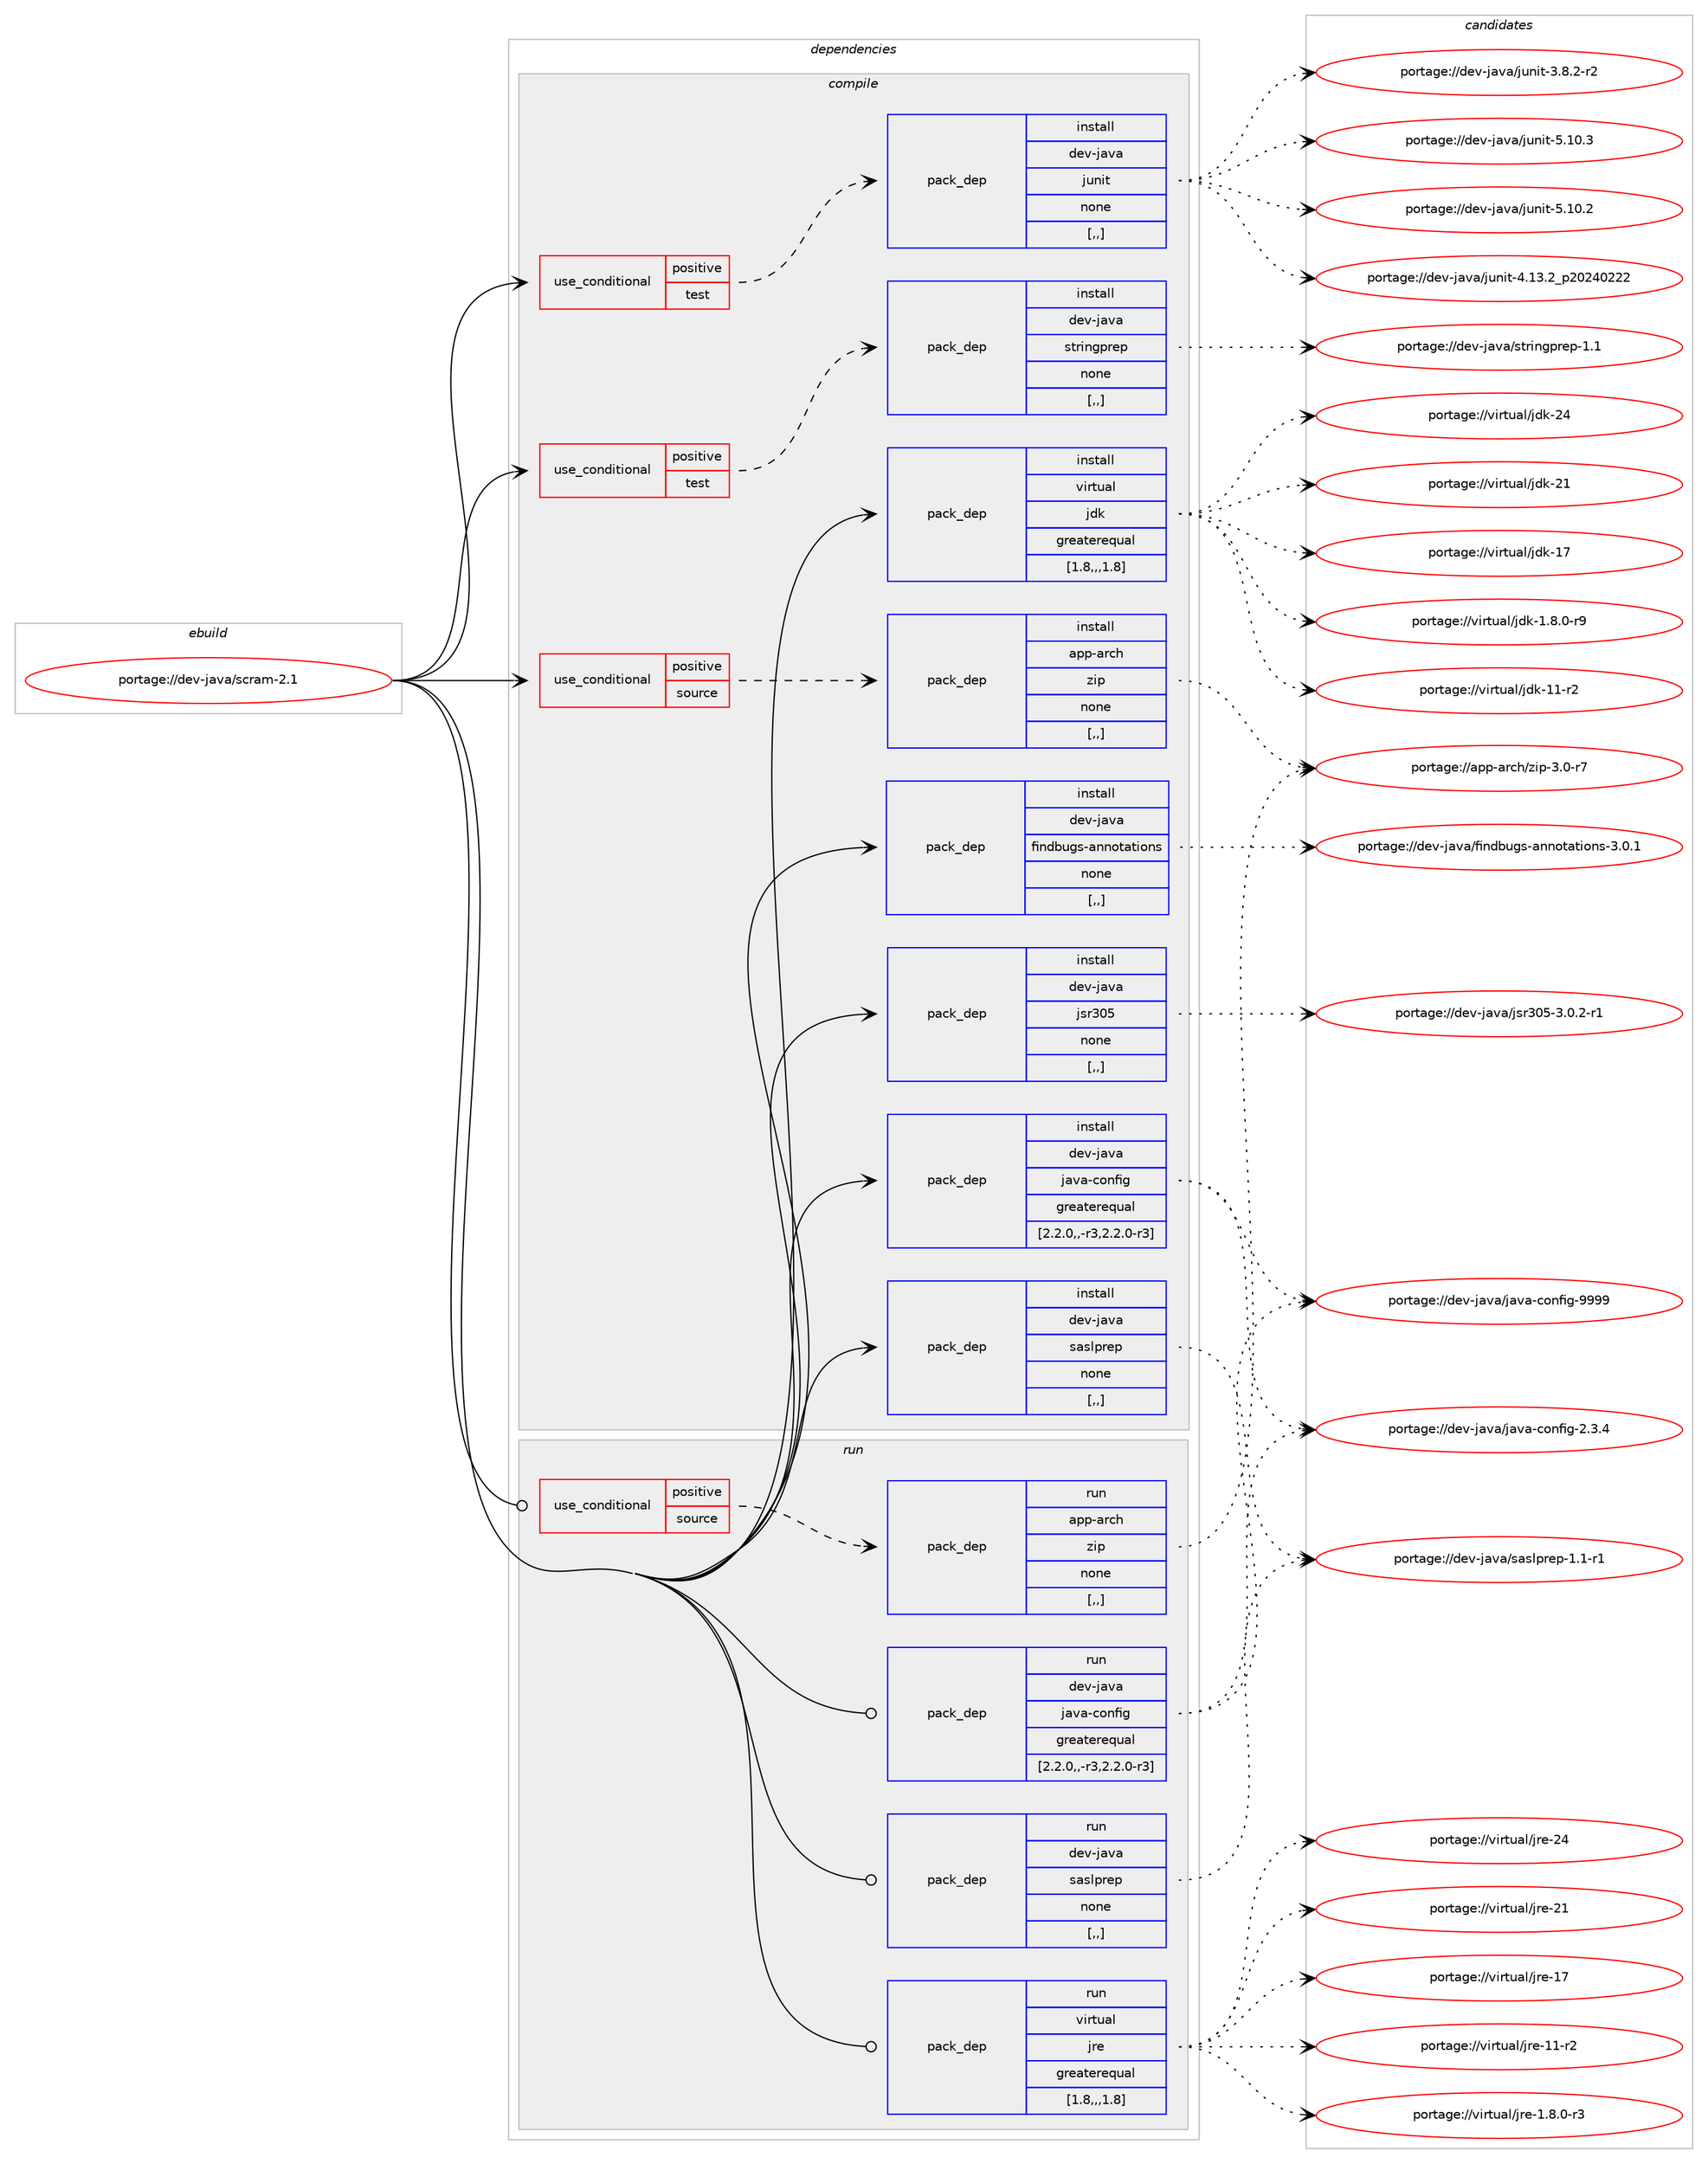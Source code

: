 digraph prolog {

# *************
# Graph options
# *************

newrank=true;
concentrate=true;
compound=true;
graph [rankdir=LR,fontname=Helvetica,fontsize=10,ranksep=1.5];#, ranksep=2.5, nodesep=0.2];
edge  [arrowhead=vee];
node  [fontname=Helvetica,fontsize=10];

# **********
# The ebuild
# **********

subgraph cluster_leftcol {
color=gray;
label=<<i>ebuild</i>>;
id [label="portage://dev-java/scram-2.1", color=red, width=4, href="../dev-java/scram-2.1.svg"];
}

# ****************
# The dependencies
# ****************

subgraph cluster_midcol {
color=gray;
label=<<i>dependencies</i>>;
subgraph cluster_compile {
fillcolor="#eeeeee";
style=filled;
label=<<i>compile</i>>;
subgraph cond152555 {
dependency591044 [label=<<TABLE BORDER="0" CELLBORDER="1" CELLSPACING="0" CELLPADDING="4"><TR><TD ROWSPAN="3" CELLPADDING="10">use_conditional</TD></TR><TR><TD>positive</TD></TR><TR><TD>source</TD></TR></TABLE>>, shape=none, color=red];
subgraph pack433830 {
dependency591045 [label=<<TABLE BORDER="0" CELLBORDER="1" CELLSPACING="0" CELLPADDING="4" WIDTH="220"><TR><TD ROWSPAN="6" CELLPADDING="30">pack_dep</TD></TR><TR><TD WIDTH="110">install</TD></TR><TR><TD>app-arch</TD></TR><TR><TD>zip</TD></TR><TR><TD>none</TD></TR><TR><TD>[,,]</TD></TR></TABLE>>, shape=none, color=blue];
}
dependency591044:e -> dependency591045:w [weight=20,style="dashed",arrowhead="vee"];
}
id:e -> dependency591044:w [weight=20,style="solid",arrowhead="vee"];
subgraph cond152556 {
dependency591046 [label=<<TABLE BORDER="0" CELLBORDER="1" CELLSPACING="0" CELLPADDING="4"><TR><TD ROWSPAN="3" CELLPADDING="10">use_conditional</TD></TR><TR><TD>positive</TD></TR><TR><TD>test</TD></TR></TABLE>>, shape=none, color=red];
subgraph pack433831 {
dependency591047 [label=<<TABLE BORDER="0" CELLBORDER="1" CELLSPACING="0" CELLPADDING="4" WIDTH="220"><TR><TD ROWSPAN="6" CELLPADDING="30">pack_dep</TD></TR><TR><TD WIDTH="110">install</TD></TR><TR><TD>dev-java</TD></TR><TR><TD>junit</TD></TR><TR><TD>none</TD></TR><TR><TD>[,,]</TD></TR></TABLE>>, shape=none, color=blue];
}
dependency591046:e -> dependency591047:w [weight=20,style="dashed",arrowhead="vee"];
}
id:e -> dependency591046:w [weight=20,style="solid",arrowhead="vee"];
subgraph cond152557 {
dependency591048 [label=<<TABLE BORDER="0" CELLBORDER="1" CELLSPACING="0" CELLPADDING="4"><TR><TD ROWSPAN="3" CELLPADDING="10">use_conditional</TD></TR><TR><TD>positive</TD></TR><TR><TD>test</TD></TR></TABLE>>, shape=none, color=red];
subgraph pack433832 {
dependency591049 [label=<<TABLE BORDER="0" CELLBORDER="1" CELLSPACING="0" CELLPADDING="4" WIDTH="220"><TR><TD ROWSPAN="6" CELLPADDING="30">pack_dep</TD></TR><TR><TD WIDTH="110">install</TD></TR><TR><TD>dev-java</TD></TR><TR><TD>stringprep</TD></TR><TR><TD>none</TD></TR><TR><TD>[,,]</TD></TR></TABLE>>, shape=none, color=blue];
}
dependency591048:e -> dependency591049:w [weight=20,style="dashed",arrowhead="vee"];
}
id:e -> dependency591048:w [weight=20,style="solid",arrowhead="vee"];
subgraph pack433833 {
dependency591050 [label=<<TABLE BORDER="0" CELLBORDER="1" CELLSPACING="0" CELLPADDING="4" WIDTH="220"><TR><TD ROWSPAN="6" CELLPADDING="30">pack_dep</TD></TR><TR><TD WIDTH="110">install</TD></TR><TR><TD>dev-java</TD></TR><TR><TD>findbugs-annotations</TD></TR><TR><TD>none</TD></TR><TR><TD>[,,]</TD></TR></TABLE>>, shape=none, color=blue];
}
id:e -> dependency591050:w [weight=20,style="solid",arrowhead="vee"];
subgraph pack433834 {
dependency591051 [label=<<TABLE BORDER="0" CELLBORDER="1" CELLSPACING="0" CELLPADDING="4" WIDTH="220"><TR><TD ROWSPAN="6" CELLPADDING="30">pack_dep</TD></TR><TR><TD WIDTH="110">install</TD></TR><TR><TD>dev-java</TD></TR><TR><TD>java-config</TD></TR><TR><TD>greaterequal</TD></TR><TR><TD>[2.2.0,,-r3,2.2.0-r3]</TD></TR></TABLE>>, shape=none, color=blue];
}
id:e -> dependency591051:w [weight=20,style="solid",arrowhead="vee"];
subgraph pack433835 {
dependency591052 [label=<<TABLE BORDER="0" CELLBORDER="1" CELLSPACING="0" CELLPADDING="4" WIDTH="220"><TR><TD ROWSPAN="6" CELLPADDING="30">pack_dep</TD></TR><TR><TD WIDTH="110">install</TD></TR><TR><TD>dev-java</TD></TR><TR><TD>jsr305</TD></TR><TR><TD>none</TD></TR><TR><TD>[,,]</TD></TR></TABLE>>, shape=none, color=blue];
}
id:e -> dependency591052:w [weight=20,style="solid",arrowhead="vee"];
subgraph pack433836 {
dependency591053 [label=<<TABLE BORDER="0" CELLBORDER="1" CELLSPACING="0" CELLPADDING="4" WIDTH="220"><TR><TD ROWSPAN="6" CELLPADDING="30">pack_dep</TD></TR><TR><TD WIDTH="110">install</TD></TR><TR><TD>dev-java</TD></TR><TR><TD>saslprep</TD></TR><TR><TD>none</TD></TR><TR><TD>[,,]</TD></TR></TABLE>>, shape=none, color=blue];
}
id:e -> dependency591053:w [weight=20,style="solid",arrowhead="vee"];
subgraph pack433837 {
dependency591054 [label=<<TABLE BORDER="0" CELLBORDER="1" CELLSPACING="0" CELLPADDING="4" WIDTH="220"><TR><TD ROWSPAN="6" CELLPADDING="30">pack_dep</TD></TR><TR><TD WIDTH="110">install</TD></TR><TR><TD>virtual</TD></TR><TR><TD>jdk</TD></TR><TR><TD>greaterequal</TD></TR><TR><TD>[1.8,,,1.8]</TD></TR></TABLE>>, shape=none, color=blue];
}
id:e -> dependency591054:w [weight=20,style="solid",arrowhead="vee"];
}
subgraph cluster_compileandrun {
fillcolor="#eeeeee";
style=filled;
label=<<i>compile and run</i>>;
}
subgraph cluster_run {
fillcolor="#eeeeee";
style=filled;
label=<<i>run</i>>;
subgraph cond152558 {
dependency591055 [label=<<TABLE BORDER="0" CELLBORDER="1" CELLSPACING="0" CELLPADDING="4"><TR><TD ROWSPAN="3" CELLPADDING="10">use_conditional</TD></TR><TR><TD>positive</TD></TR><TR><TD>source</TD></TR></TABLE>>, shape=none, color=red];
subgraph pack433838 {
dependency591056 [label=<<TABLE BORDER="0" CELLBORDER="1" CELLSPACING="0" CELLPADDING="4" WIDTH="220"><TR><TD ROWSPAN="6" CELLPADDING="30">pack_dep</TD></TR><TR><TD WIDTH="110">run</TD></TR><TR><TD>app-arch</TD></TR><TR><TD>zip</TD></TR><TR><TD>none</TD></TR><TR><TD>[,,]</TD></TR></TABLE>>, shape=none, color=blue];
}
dependency591055:e -> dependency591056:w [weight=20,style="dashed",arrowhead="vee"];
}
id:e -> dependency591055:w [weight=20,style="solid",arrowhead="odot"];
subgraph pack433839 {
dependency591057 [label=<<TABLE BORDER="0" CELLBORDER="1" CELLSPACING="0" CELLPADDING="4" WIDTH="220"><TR><TD ROWSPAN="6" CELLPADDING="30">pack_dep</TD></TR><TR><TD WIDTH="110">run</TD></TR><TR><TD>dev-java</TD></TR><TR><TD>java-config</TD></TR><TR><TD>greaterequal</TD></TR><TR><TD>[2.2.0,,-r3,2.2.0-r3]</TD></TR></TABLE>>, shape=none, color=blue];
}
id:e -> dependency591057:w [weight=20,style="solid",arrowhead="odot"];
subgraph pack433840 {
dependency591058 [label=<<TABLE BORDER="0" CELLBORDER="1" CELLSPACING="0" CELLPADDING="4" WIDTH="220"><TR><TD ROWSPAN="6" CELLPADDING="30">pack_dep</TD></TR><TR><TD WIDTH="110">run</TD></TR><TR><TD>dev-java</TD></TR><TR><TD>saslprep</TD></TR><TR><TD>none</TD></TR><TR><TD>[,,]</TD></TR></TABLE>>, shape=none, color=blue];
}
id:e -> dependency591058:w [weight=20,style="solid",arrowhead="odot"];
subgraph pack433841 {
dependency591059 [label=<<TABLE BORDER="0" CELLBORDER="1" CELLSPACING="0" CELLPADDING="4" WIDTH="220"><TR><TD ROWSPAN="6" CELLPADDING="30">pack_dep</TD></TR><TR><TD WIDTH="110">run</TD></TR><TR><TD>virtual</TD></TR><TR><TD>jre</TD></TR><TR><TD>greaterequal</TD></TR><TR><TD>[1.8,,,1.8]</TD></TR></TABLE>>, shape=none, color=blue];
}
id:e -> dependency591059:w [weight=20,style="solid",arrowhead="odot"];
}
}

# **************
# The candidates
# **************

subgraph cluster_choices {
rank=same;
color=gray;
label=<<i>candidates</i>>;

subgraph choice433830 {
color=black;
nodesep=1;
choice9711211245971149910447122105112455146484511455 [label="portage://app-arch/zip-3.0-r7", color=red, width=4,href="../app-arch/zip-3.0-r7.svg"];
dependency591045:e -> choice9711211245971149910447122105112455146484511455:w [style=dotted,weight="100"];
}
subgraph choice433831 {
color=black;
nodesep=1;
choice1001011184510697118974710611711010511645534649484651 [label="portage://dev-java/junit-5.10.3", color=red, width=4,href="../dev-java/junit-5.10.3.svg"];
choice1001011184510697118974710611711010511645534649484650 [label="portage://dev-java/junit-5.10.2", color=red, width=4,href="../dev-java/junit-5.10.2.svg"];
choice1001011184510697118974710611711010511645524649514650951125048505248505050 [label="portage://dev-java/junit-4.13.2_p20240222", color=red, width=4,href="../dev-java/junit-4.13.2_p20240222.svg"];
choice100101118451069711897471061171101051164551465646504511450 [label="portage://dev-java/junit-3.8.2-r2", color=red, width=4,href="../dev-java/junit-3.8.2-r2.svg"];
dependency591047:e -> choice1001011184510697118974710611711010511645534649484651:w [style=dotted,weight="100"];
dependency591047:e -> choice1001011184510697118974710611711010511645534649484650:w [style=dotted,weight="100"];
dependency591047:e -> choice1001011184510697118974710611711010511645524649514650951125048505248505050:w [style=dotted,weight="100"];
dependency591047:e -> choice100101118451069711897471061171101051164551465646504511450:w [style=dotted,weight="100"];
}
subgraph choice433832 {
color=black;
nodesep=1;
choice1001011184510697118974711511611410511010311211410111245494649 [label="portage://dev-java/stringprep-1.1", color=red, width=4,href="../dev-java/stringprep-1.1.svg"];
dependency591049:e -> choice1001011184510697118974711511611410511010311211410111245494649:w [style=dotted,weight="100"];
}
subgraph choice433833 {
color=black;
nodesep=1;
choice1001011184510697118974710210511010098117103115459711011011111697116105111110115455146484649 [label="portage://dev-java/findbugs-annotations-3.0.1", color=red, width=4,href="../dev-java/findbugs-annotations-3.0.1.svg"];
dependency591050:e -> choice1001011184510697118974710210511010098117103115459711011011111697116105111110115455146484649:w [style=dotted,weight="100"];
}
subgraph choice433834 {
color=black;
nodesep=1;
choice10010111845106971189747106971189745991111101021051034557575757 [label="portage://dev-java/java-config-9999", color=red, width=4,href="../dev-java/java-config-9999.svg"];
choice1001011184510697118974710697118974599111110102105103455046514652 [label="portage://dev-java/java-config-2.3.4", color=red, width=4,href="../dev-java/java-config-2.3.4.svg"];
dependency591051:e -> choice10010111845106971189747106971189745991111101021051034557575757:w [style=dotted,weight="100"];
dependency591051:e -> choice1001011184510697118974710697118974599111110102105103455046514652:w [style=dotted,weight="100"];
}
subgraph choice433835 {
color=black;
nodesep=1;
choice100101118451069711897471061151145148534551464846504511449 [label="portage://dev-java/jsr305-3.0.2-r1", color=red, width=4,href="../dev-java/jsr305-3.0.2-r1.svg"];
dependency591052:e -> choice100101118451069711897471061151145148534551464846504511449:w [style=dotted,weight="100"];
}
subgraph choice433836 {
color=black;
nodesep=1;
choice1001011184510697118974711597115108112114101112454946494511449 [label="portage://dev-java/saslprep-1.1-r1", color=red, width=4,href="../dev-java/saslprep-1.1-r1.svg"];
dependency591053:e -> choice1001011184510697118974711597115108112114101112454946494511449:w [style=dotted,weight="100"];
}
subgraph choice433837 {
color=black;
nodesep=1;
choice1181051141161179710847106100107455052 [label="portage://virtual/jdk-24", color=red, width=4,href="../virtual/jdk-24.svg"];
choice1181051141161179710847106100107455049 [label="portage://virtual/jdk-21", color=red, width=4,href="../virtual/jdk-21.svg"];
choice1181051141161179710847106100107454955 [label="portage://virtual/jdk-17", color=red, width=4,href="../virtual/jdk-17.svg"];
choice11810511411611797108471061001074549494511450 [label="portage://virtual/jdk-11-r2", color=red, width=4,href="../virtual/jdk-11-r2.svg"];
choice11810511411611797108471061001074549465646484511457 [label="portage://virtual/jdk-1.8.0-r9", color=red, width=4,href="../virtual/jdk-1.8.0-r9.svg"];
dependency591054:e -> choice1181051141161179710847106100107455052:w [style=dotted,weight="100"];
dependency591054:e -> choice1181051141161179710847106100107455049:w [style=dotted,weight="100"];
dependency591054:e -> choice1181051141161179710847106100107454955:w [style=dotted,weight="100"];
dependency591054:e -> choice11810511411611797108471061001074549494511450:w [style=dotted,weight="100"];
dependency591054:e -> choice11810511411611797108471061001074549465646484511457:w [style=dotted,weight="100"];
}
subgraph choice433838 {
color=black;
nodesep=1;
choice9711211245971149910447122105112455146484511455 [label="portage://app-arch/zip-3.0-r7", color=red, width=4,href="../app-arch/zip-3.0-r7.svg"];
dependency591056:e -> choice9711211245971149910447122105112455146484511455:w [style=dotted,weight="100"];
}
subgraph choice433839 {
color=black;
nodesep=1;
choice10010111845106971189747106971189745991111101021051034557575757 [label="portage://dev-java/java-config-9999", color=red, width=4,href="../dev-java/java-config-9999.svg"];
choice1001011184510697118974710697118974599111110102105103455046514652 [label="portage://dev-java/java-config-2.3.4", color=red, width=4,href="../dev-java/java-config-2.3.4.svg"];
dependency591057:e -> choice10010111845106971189747106971189745991111101021051034557575757:w [style=dotted,weight="100"];
dependency591057:e -> choice1001011184510697118974710697118974599111110102105103455046514652:w [style=dotted,weight="100"];
}
subgraph choice433840 {
color=black;
nodesep=1;
choice1001011184510697118974711597115108112114101112454946494511449 [label="portage://dev-java/saslprep-1.1-r1", color=red, width=4,href="../dev-java/saslprep-1.1-r1.svg"];
dependency591058:e -> choice1001011184510697118974711597115108112114101112454946494511449:w [style=dotted,weight="100"];
}
subgraph choice433841 {
color=black;
nodesep=1;
choice1181051141161179710847106114101455052 [label="portage://virtual/jre-24", color=red, width=4,href="../virtual/jre-24.svg"];
choice1181051141161179710847106114101455049 [label="portage://virtual/jre-21", color=red, width=4,href="../virtual/jre-21.svg"];
choice1181051141161179710847106114101454955 [label="portage://virtual/jre-17", color=red, width=4,href="../virtual/jre-17.svg"];
choice11810511411611797108471061141014549494511450 [label="portage://virtual/jre-11-r2", color=red, width=4,href="../virtual/jre-11-r2.svg"];
choice11810511411611797108471061141014549465646484511451 [label="portage://virtual/jre-1.8.0-r3", color=red, width=4,href="../virtual/jre-1.8.0-r3.svg"];
dependency591059:e -> choice1181051141161179710847106114101455052:w [style=dotted,weight="100"];
dependency591059:e -> choice1181051141161179710847106114101455049:w [style=dotted,weight="100"];
dependency591059:e -> choice1181051141161179710847106114101454955:w [style=dotted,weight="100"];
dependency591059:e -> choice11810511411611797108471061141014549494511450:w [style=dotted,weight="100"];
dependency591059:e -> choice11810511411611797108471061141014549465646484511451:w [style=dotted,weight="100"];
}
}

}

